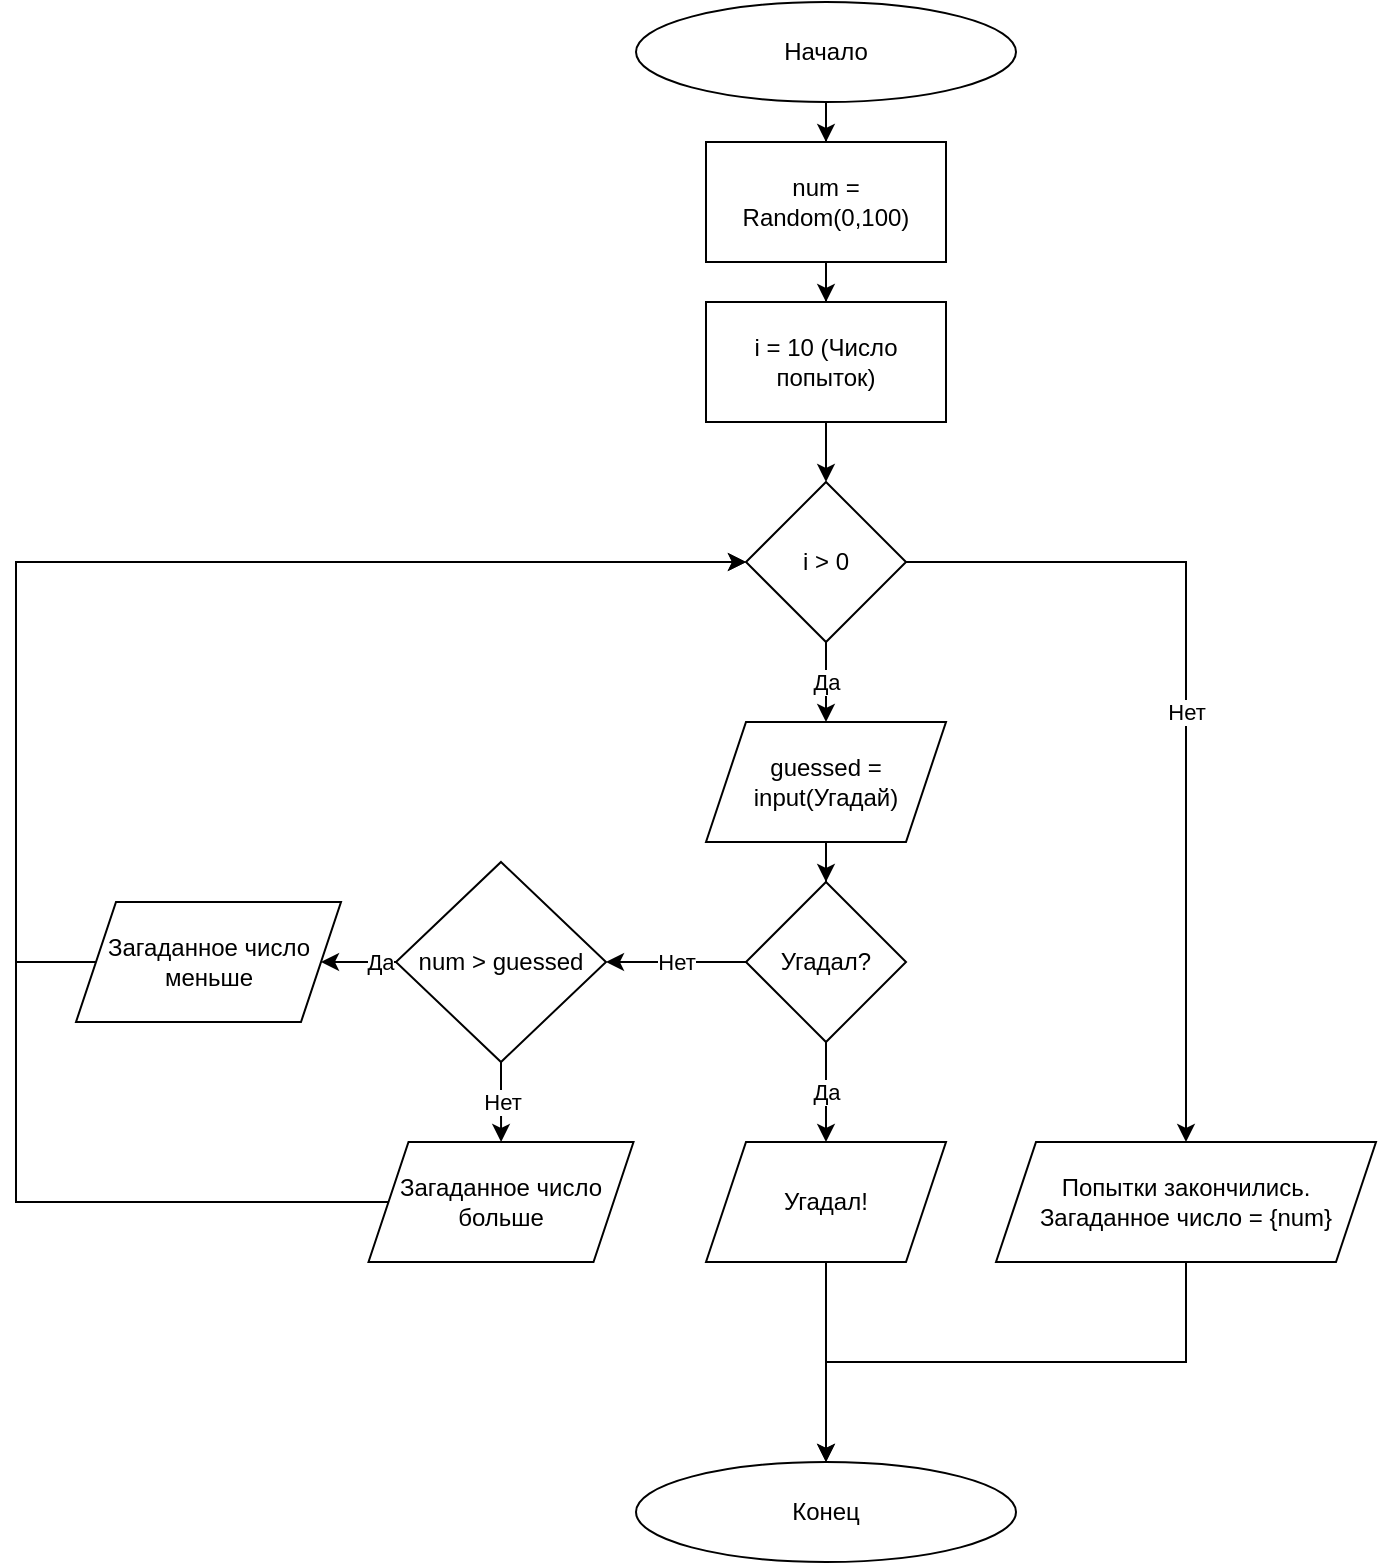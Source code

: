 <mxfile version="16.0.2" type="device" pages="5"><diagram id="C5RBs43oDa-KdzZeNtuy" name="ex6"><mxGraphModel dx="1929" dy="1025" grid="1" gridSize="10" guides="1" tooltips="1" connect="1" arrows="1" fold="1" page="1" pageScale="1" pageWidth="827" pageHeight="1169" math="0" shadow="0"><root><mxCell id="WIyWlLk6GJQsqaUBKTNV-0"/><mxCell id="WIyWlLk6GJQsqaUBKTNV-1" parent="WIyWlLk6GJQsqaUBKTNV-0"/><mxCell id="IBmryQ0z5unycJf80tj7-2" style="edgeStyle=orthogonalEdgeStyle;rounded=0;orthogonalLoop=1;jettySize=auto;html=1;entryX=0.5;entryY=0;entryDx=0;entryDy=0;" parent="WIyWlLk6GJQsqaUBKTNV-1" source="IBmryQ0z5unycJf80tj7-0" target="IBmryQ0z5unycJf80tj7-1" edge="1"><mxGeometry relative="1" as="geometry"/></mxCell><mxCell id="IBmryQ0z5unycJf80tj7-0" value="Начало" style="ellipse;whiteSpace=wrap;html=1;" parent="WIyWlLk6GJQsqaUBKTNV-1" vertex="1"><mxGeometry x="250" y="60" width="190" height="50" as="geometry"/></mxCell><mxCell id="IBmryQ0z5unycJf80tj7-13" value="" style="edgeStyle=orthogonalEdgeStyle;rounded=0;orthogonalLoop=1;jettySize=auto;html=1;" parent="WIyWlLk6GJQsqaUBKTNV-1" source="IBmryQ0z5unycJf80tj7-1" target="IBmryQ0z5unycJf80tj7-12" edge="1"><mxGeometry relative="1" as="geometry"/></mxCell><mxCell id="IBmryQ0z5unycJf80tj7-1" value="num = Random(0,100)" style="rounded=0;whiteSpace=wrap;html=1;" parent="WIyWlLk6GJQsqaUBKTNV-1" vertex="1"><mxGeometry x="285" y="130" width="120" height="60" as="geometry"/></mxCell><mxCell id="IBmryQ0z5unycJf80tj7-8" value="" style="edgeStyle=orthogonalEdgeStyle;rounded=0;orthogonalLoop=1;jettySize=auto;html=1;" parent="WIyWlLk6GJQsqaUBKTNV-1" source="IBmryQ0z5unycJf80tj7-5" target="IBmryQ0z5unycJf80tj7-7" edge="1"><mxGeometry relative="1" as="geometry"/></mxCell><mxCell id="IBmryQ0z5unycJf80tj7-5" value="guessed = input(Угадай)" style="shape=parallelogram;perimeter=parallelogramPerimeter;whiteSpace=wrap;html=1;fixedSize=1;rounded=0;" parent="WIyWlLk6GJQsqaUBKTNV-1" vertex="1"><mxGeometry x="285" y="420" width="120" height="60" as="geometry"/></mxCell><mxCell id="IBmryQ0z5unycJf80tj7-21" value="Да" style="edgeStyle=orthogonalEdgeStyle;rounded=0;orthogonalLoop=1;jettySize=auto;html=1;" parent="WIyWlLk6GJQsqaUBKTNV-1" source="IBmryQ0z5unycJf80tj7-7" target="IBmryQ0z5unycJf80tj7-20" edge="1"><mxGeometry relative="1" as="geometry"/></mxCell><mxCell id="IBmryQ0z5unycJf80tj7-24" value="Нет" style="edgeStyle=orthogonalEdgeStyle;rounded=0;orthogonalLoop=1;jettySize=auto;html=1;" parent="WIyWlLk6GJQsqaUBKTNV-1" source="IBmryQ0z5unycJf80tj7-7" target="IBmryQ0z5unycJf80tj7-23" edge="1"><mxGeometry relative="1" as="geometry"/></mxCell><mxCell id="IBmryQ0z5unycJf80tj7-7" value="Угадал?" style="rhombus;whiteSpace=wrap;html=1;rounded=0;" parent="WIyWlLk6GJQsqaUBKTNV-1" vertex="1"><mxGeometry x="305" y="500" width="80" height="80" as="geometry"/></mxCell><mxCell id="IBmryQ0z5unycJf80tj7-15" value="Да" style="edgeStyle=orthogonalEdgeStyle;rounded=0;orthogonalLoop=1;jettySize=auto;html=1;entryX=0.5;entryY=0;entryDx=0;entryDy=0;" parent="WIyWlLk6GJQsqaUBKTNV-1" source="IBmryQ0z5unycJf80tj7-10" target="IBmryQ0z5unycJf80tj7-5" edge="1"><mxGeometry relative="1" as="geometry"/></mxCell><mxCell id="IBmryQ0z5unycJf80tj7-18" value="Нет" style="edgeStyle=orthogonalEdgeStyle;rounded=0;orthogonalLoop=1;jettySize=auto;html=1;" parent="WIyWlLk6GJQsqaUBKTNV-1" source="IBmryQ0z5unycJf80tj7-10" target="IBmryQ0z5unycJf80tj7-17" edge="1"><mxGeometry relative="1" as="geometry"/></mxCell><mxCell id="IBmryQ0z5unycJf80tj7-10" value="i &amp;gt; 0" style="rhombus;whiteSpace=wrap;html=1;rounded=0;" parent="WIyWlLk6GJQsqaUBKTNV-1" vertex="1"><mxGeometry x="305" y="300" width="80" height="80" as="geometry"/></mxCell><mxCell id="IBmryQ0z5unycJf80tj7-14" style="edgeStyle=orthogonalEdgeStyle;rounded=0;orthogonalLoop=1;jettySize=auto;html=1;entryX=0.5;entryY=0;entryDx=0;entryDy=0;" parent="WIyWlLk6GJQsqaUBKTNV-1" source="IBmryQ0z5unycJf80tj7-12" target="IBmryQ0z5unycJf80tj7-10" edge="1"><mxGeometry relative="1" as="geometry"/></mxCell><mxCell id="IBmryQ0z5unycJf80tj7-12" value="i = 10 (Число попыток)" style="rounded=0;whiteSpace=wrap;html=1;" parent="WIyWlLk6GJQsqaUBKTNV-1" vertex="1"><mxGeometry x="285" y="210" width="120" height="60" as="geometry"/></mxCell><mxCell id="IBmryQ0z5unycJf80tj7-16" value="Конец" style="ellipse;whiteSpace=wrap;html=1;" parent="WIyWlLk6GJQsqaUBKTNV-1" vertex="1"><mxGeometry x="250" y="790" width="190" height="50" as="geometry"/></mxCell><mxCell id="IBmryQ0z5unycJf80tj7-19" style="edgeStyle=orthogonalEdgeStyle;rounded=0;orthogonalLoop=1;jettySize=auto;html=1;entryX=0.5;entryY=0;entryDx=0;entryDy=0;" parent="WIyWlLk6GJQsqaUBKTNV-1" source="IBmryQ0z5unycJf80tj7-17" target="IBmryQ0z5unycJf80tj7-16" edge="1"><mxGeometry relative="1" as="geometry"/></mxCell><mxCell id="IBmryQ0z5unycJf80tj7-17" value="Попытки закончились. Загаданное число = {num}" style="shape=parallelogram;perimeter=parallelogramPerimeter;whiteSpace=wrap;html=1;fixedSize=1;rounded=0;" parent="WIyWlLk6GJQsqaUBKTNV-1" vertex="1"><mxGeometry x="430" y="630" width="190" height="60" as="geometry"/></mxCell><mxCell id="IBmryQ0z5unycJf80tj7-22" style="edgeStyle=orthogonalEdgeStyle;rounded=0;orthogonalLoop=1;jettySize=auto;html=1;entryX=0.5;entryY=0;entryDx=0;entryDy=0;" parent="WIyWlLk6GJQsqaUBKTNV-1" source="IBmryQ0z5unycJf80tj7-20" target="IBmryQ0z5unycJf80tj7-16" edge="1"><mxGeometry relative="1" as="geometry"/></mxCell><mxCell id="IBmryQ0z5unycJf80tj7-20" value="Угадал!" style="shape=parallelogram;perimeter=parallelogramPerimeter;whiteSpace=wrap;html=1;fixedSize=1;rounded=0;" parent="WIyWlLk6GJQsqaUBKTNV-1" vertex="1"><mxGeometry x="285" y="630" width="120" height="60" as="geometry"/></mxCell><mxCell id="IBmryQ0z5unycJf80tj7-26" value="Нет" style="edgeStyle=orthogonalEdgeStyle;rounded=0;orthogonalLoop=1;jettySize=auto;html=1;" parent="WIyWlLk6GJQsqaUBKTNV-1" source="IBmryQ0z5unycJf80tj7-23" target="IBmryQ0z5unycJf80tj7-25" edge="1"><mxGeometry relative="1" as="geometry"/></mxCell><mxCell id="IBmryQ0z5unycJf80tj7-28" value="Да" style="edgeStyle=orthogonalEdgeStyle;rounded=0;orthogonalLoop=1;jettySize=auto;html=1;entryX=1;entryY=0.5;entryDx=0;entryDy=0;" parent="WIyWlLk6GJQsqaUBKTNV-1" source="IBmryQ0z5unycJf80tj7-23" target="IBmryQ0z5unycJf80tj7-27" edge="1"><mxGeometry relative="1" as="geometry"/></mxCell><mxCell id="IBmryQ0z5unycJf80tj7-23" value="&lt;span&gt;num &amp;gt; guessed&lt;/span&gt;" style="rhombus;whiteSpace=wrap;html=1;rounded=0;" parent="WIyWlLk6GJQsqaUBKTNV-1" vertex="1"><mxGeometry x="130" y="490" width="105" height="100" as="geometry"/></mxCell><mxCell id="IBmryQ0z5unycJf80tj7-30" style="edgeStyle=orthogonalEdgeStyle;rounded=0;orthogonalLoop=1;jettySize=auto;html=1;entryX=0;entryY=0.5;entryDx=0;entryDy=0;" parent="WIyWlLk6GJQsqaUBKTNV-1" source="IBmryQ0z5unycJf80tj7-25" target="IBmryQ0z5unycJf80tj7-10" edge="1"><mxGeometry relative="1" as="geometry"><Array as="points"><mxPoint x="-60" y="660"/><mxPoint x="-60" y="340"/></Array></mxGeometry></mxCell><mxCell id="IBmryQ0z5unycJf80tj7-25" value="Загаданное число больше" style="shape=parallelogram;perimeter=parallelogramPerimeter;whiteSpace=wrap;html=1;fixedSize=1;rounded=0;" parent="WIyWlLk6GJQsqaUBKTNV-1" vertex="1"><mxGeometry x="116.25" y="630" width="132.5" height="60" as="geometry"/></mxCell><mxCell id="IBmryQ0z5unycJf80tj7-29" style="edgeStyle=orthogonalEdgeStyle;rounded=0;orthogonalLoop=1;jettySize=auto;html=1;entryX=0;entryY=0.5;entryDx=0;entryDy=0;exitX=0;exitY=0.5;exitDx=0;exitDy=0;" parent="WIyWlLk6GJQsqaUBKTNV-1" source="IBmryQ0z5unycJf80tj7-27" target="IBmryQ0z5unycJf80tj7-10" edge="1"><mxGeometry relative="1" as="geometry"><Array as="points"><mxPoint x="-60" y="540"/><mxPoint x="-60" y="340"/></Array></mxGeometry></mxCell><mxCell id="IBmryQ0z5unycJf80tj7-27" value="Загаданное число меньше" style="shape=parallelogram;perimeter=parallelogramPerimeter;whiteSpace=wrap;html=1;fixedSize=1;rounded=0;" parent="WIyWlLk6GJQsqaUBKTNV-1" vertex="1"><mxGeometry x="-30" y="510" width="132.5" height="60" as="geometry"/></mxCell></root></mxGraphModel></diagram><diagram id="6ENNgv-LQk5VNqJx5vZy" name="ex5"><mxGraphModel dx="1422" dy="865" grid="1" gridSize="10" guides="1" tooltips="1" connect="1" arrows="1" fold="1" page="1" pageScale="1" pageWidth="827" pageHeight="1169" math="0" shadow="0"><root><mxCell id="tQTPJY7Isj7mHBgY9sYD-0"/><mxCell id="tQTPJY7Isj7mHBgY9sYD-1" parent="tQTPJY7Isj7mHBgY9sYD-0"/><mxCell id="tQTPJY7Isj7mHBgY9sYD-14" value="" style="edgeStyle=orthogonalEdgeStyle;rounded=0;orthogonalLoop=1;jettySize=auto;html=1;" edge="1" parent="tQTPJY7Isj7mHBgY9sYD-1" source="tQTPJY7Isj7mHBgY9sYD-2" target="tQTPJY7Isj7mHBgY9sYD-13"><mxGeometry relative="1" as="geometry"/></mxCell><mxCell id="tQTPJY7Isj7mHBgY9sYD-2" value="Начало" style="ellipse;whiteSpace=wrap;html=1;" vertex="1" parent="tQTPJY7Isj7mHBgY9sYD-1"><mxGeometry x="250" y="60" width="190" height="50" as="geometry"/></mxCell><mxCell id="tQTPJY7Isj7mHBgY9sYD-20" value="" style="edgeStyle=orthogonalEdgeStyle;rounded=0;orthogonalLoop=1;jettySize=auto;html=1;" edge="1" parent="tQTPJY7Isj7mHBgY9sYD-1" source="tQTPJY7Isj7mHBgY9sYD-11" target="tQTPJY7Isj7mHBgY9sYD-19"><mxGeometry relative="1" as="geometry"/></mxCell><mxCell id="tQTPJY7Isj7mHBgY9sYD-35" style="edgeStyle=orthogonalEdgeStyle;rounded=0;orthogonalLoop=1;jettySize=auto;html=1;entryX=0.5;entryY=0;entryDx=0;entryDy=0;" edge="1" parent="tQTPJY7Isj7mHBgY9sYD-1" source="tQTPJY7Isj7mHBgY9sYD-11" target="tQTPJY7Isj7mHBgY9sYD-34"><mxGeometry relative="1" as="geometry"><Array as="points"><mxPoint x="560" y="260"/><mxPoint x="560" y="740"/><mxPoint x="345" y="740"/></Array></mxGeometry></mxCell><mxCell id="tQTPJY7Isj7mHBgY9sYD-11" value="for i in range(min,max)" style="shape=hexagon;perimeter=hexagonPerimeter2;whiteSpace=wrap;html=1;fixedSize=1;" vertex="1" parent="tQTPJY7Isj7mHBgY9sYD-1"><mxGeometry x="285" y="220" width="120" height="80" as="geometry"/></mxCell><mxCell id="tQTPJY7Isj7mHBgY9sYD-15" style="edgeStyle=orthogonalEdgeStyle;rounded=0;orthogonalLoop=1;jettySize=auto;html=1;entryX=0.5;entryY=0;entryDx=0;entryDy=0;" edge="1" parent="tQTPJY7Isj7mHBgY9sYD-1" source="tQTPJY7Isj7mHBgY9sYD-13" target="tQTPJY7Isj7mHBgY9sYD-11"><mxGeometry relative="1" as="geometry"/></mxCell><mxCell id="tQTPJY7Isj7mHBgY9sYD-13" value="min = 32&lt;br&gt;max = 127&lt;br&gt;counter = 0" style="whiteSpace=wrap;html=1;" vertex="1" parent="tQTPJY7Isj7mHBgY9sYD-1"><mxGeometry x="285" y="130" width="120" height="60" as="geometry"/></mxCell><mxCell id="tQTPJY7Isj7mHBgY9sYD-28" value="" style="edgeStyle=orthogonalEdgeStyle;rounded=0;orthogonalLoop=1;jettySize=auto;html=1;" edge="1" parent="tQTPJY7Isj7mHBgY9sYD-1" source="tQTPJY7Isj7mHBgY9sYD-19" target="tQTPJY7Isj7mHBgY9sYD-27"><mxGeometry relative="1" as="geometry"/></mxCell><mxCell id="tQTPJY7Isj7mHBgY9sYD-19" value="counter += 1&lt;br&gt;char = {i, chr(i)}" style="whiteSpace=wrap;html=1;" vertex="1" parent="tQTPJY7Isj7mHBgY9sYD-1"><mxGeometry x="285" y="320" width="120" height="60" as="geometry"/></mxCell><mxCell id="tQTPJY7Isj7mHBgY9sYD-33" style="edgeStyle=orthogonalEdgeStyle;rounded=0;orthogonalLoop=1;jettySize=auto;html=1;entryX=0;entryY=0.5;entryDx=0;entryDy=0;" edge="1" parent="tQTPJY7Isj7mHBgY9sYD-1" source="tQTPJY7Isj7mHBgY9sYD-25" target="tQTPJY7Isj7mHBgY9sYD-11"><mxGeometry relative="1" as="geometry"><Array as="points"><mxPoint x="210" y="710"/><mxPoint x="120" y="710"/><mxPoint x="120" y="260"/></Array></mxGeometry></mxCell><mxCell id="tQTPJY7Isj7mHBgY9sYD-25" value="print(char, end='\t')" style="shape=parallelogram;perimeter=parallelogramPerimeter;whiteSpace=wrap;html=1;fixedSize=1;" vertex="1" parent="tQTPJY7Isj7mHBgY9sYD-1"><mxGeometry x="150" y="620" width="120" height="60" as="geometry"/></mxCell><mxCell id="tQTPJY7Isj7mHBgY9sYD-29" value="Нет" style="edgeStyle=orthogonalEdgeStyle;rounded=0;orthogonalLoop=1;jettySize=auto;html=1;entryX=0.5;entryY=0;entryDx=0;entryDy=0;" edge="1" parent="tQTPJY7Isj7mHBgY9sYD-1" source="tQTPJY7Isj7mHBgY9sYD-27" target="tQTPJY7Isj7mHBgY9sYD-25"><mxGeometry relative="1" as="geometry"/></mxCell><mxCell id="tQTPJY7Isj7mHBgY9sYD-31" value="Да" style="edgeStyle=orthogonalEdgeStyle;rounded=0;orthogonalLoop=1;jettySize=auto;html=1;entryX=0.5;entryY=0;entryDx=0;entryDy=0;" edge="1" parent="tQTPJY7Isj7mHBgY9sYD-1" source="tQTPJY7Isj7mHBgY9sYD-27" target="tQTPJY7Isj7mHBgY9sYD-36"><mxGeometry relative="1" as="geometry"><mxPoint x="550" y="470" as="targetPoint"/></mxGeometry></mxCell><mxCell id="tQTPJY7Isj7mHBgY9sYD-27" value="counter == 10" style="rhombus;whiteSpace=wrap;html=1;" vertex="1" parent="tQTPJY7Isj7mHBgY9sYD-1"><mxGeometry x="300" y="400" width="90" height="90" as="geometry"/></mxCell><mxCell id="tQTPJY7Isj7mHBgY9sYD-32" style="edgeStyle=orthogonalEdgeStyle;rounded=0;orthogonalLoop=1;jettySize=auto;html=1;entryX=0;entryY=0.5;entryDx=0;entryDy=0;" edge="1" parent="tQTPJY7Isj7mHBgY9sYD-1" source="tQTPJY7Isj7mHBgY9sYD-30" target="tQTPJY7Isj7mHBgY9sYD-11"><mxGeometry relative="1" as="geometry"><Array as="points"><mxPoint x="465" y="710"/><mxPoint x="120" y="710"/><mxPoint x="120" y="260"/></Array></mxGeometry></mxCell><mxCell id="tQTPJY7Isj7mHBgY9sYD-30" value="print(char)" style="shape=parallelogram;perimeter=parallelogramPerimeter;whiteSpace=wrap;html=1;fixedSize=1;" vertex="1" parent="tQTPJY7Isj7mHBgY9sYD-1"><mxGeometry x="405" y="620" width="120" height="60" as="geometry"/></mxCell><mxCell id="tQTPJY7Isj7mHBgY9sYD-34" value="Конец" style="ellipse;whiteSpace=wrap;html=1;" vertex="1" parent="tQTPJY7Isj7mHBgY9sYD-1"><mxGeometry x="250" y="790" width="190" height="50" as="geometry"/></mxCell><mxCell id="tQTPJY7Isj7mHBgY9sYD-38" style="edgeStyle=orthogonalEdgeStyle;rounded=0;orthogonalLoop=1;jettySize=auto;html=1;entryX=0.5;entryY=0;entryDx=0;entryDy=0;" edge="1" parent="tQTPJY7Isj7mHBgY9sYD-1" source="tQTPJY7Isj7mHBgY9sYD-36" target="tQTPJY7Isj7mHBgY9sYD-30"><mxGeometry relative="1" as="geometry"/></mxCell><mxCell id="tQTPJY7Isj7mHBgY9sYD-36" value="counter = 0" style="rounded=0;whiteSpace=wrap;html=1;" vertex="1" parent="tQTPJY7Isj7mHBgY9sYD-1"><mxGeometry x="405" y="490" width="120" height="60" as="geometry"/></mxCell></root></mxGraphModel></diagram><diagram id="CoKApAOaWoozpcsUVvTi" name="ex4"><mxGraphModel dx="1422" dy="865" grid="1" gridSize="10" guides="1" tooltips="1" connect="1" arrows="1" fold="1" page="1" pageScale="1" pageWidth="827" pageHeight="1169" math="0" shadow="0"><root><mxCell id="3eC06ERffIHDt87E8wBu-0"/><mxCell id="3eC06ERffIHDt87E8wBu-1" parent="3eC06ERffIHDt87E8wBu-0"/><mxCell id="3eC06ERffIHDt87E8wBu-4" value="" style="edgeStyle=orthogonalEdgeStyle;rounded=0;orthogonalLoop=1;jettySize=auto;html=1;" edge="1" parent="3eC06ERffIHDt87E8wBu-1" source="3eC06ERffIHDt87E8wBu-2" target="3eC06ERffIHDt87E8wBu-3"><mxGeometry relative="1" as="geometry"/></mxCell><mxCell id="3eC06ERffIHDt87E8wBu-2" value="Начало" style="ellipse;whiteSpace=wrap;html=1;" vertex="1" parent="3eC06ERffIHDt87E8wBu-1"><mxGeometry x="319" y="80" width="190" height="50" as="geometry"/></mxCell><mxCell id="3eC06ERffIHDt87E8wBu-6" value="" style="edgeStyle=orthogonalEdgeStyle;rounded=0;orthogonalLoop=1;jettySize=auto;html=1;" edge="1" parent="3eC06ERffIHDt87E8wBu-1" source="3eC06ERffIHDt87E8wBu-3" target="3eC06ERffIHDt87E8wBu-5"><mxGeometry relative="1" as="geometry"/></mxCell><mxCell id="3eC06ERffIHDt87E8wBu-3" value="input n" style="shape=parallelogram;perimeter=parallelogramPerimeter;whiteSpace=wrap;html=1;fixedSize=1;" vertex="1" parent="3eC06ERffIHDt87E8wBu-1"><mxGeometry x="354" y="150" width="120" height="60" as="geometry"/></mxCell><mxCell id="3eC06ERffIHDt87E8wBu-8" style="edgeStyle=orthogonalEdgeStyle;rounded=0;orthogonalLoop=1;jettySize=auto;html=1;entryX=0.5;entryY=0;entryDx=0;entryDy=0;" edge="1" parent="3eC06ERffIHDt87E8wBu-1" source="3eC06ERffIHDt87E8wBu-5" target="3eC06ERffIHDt87E8wBu-7"><mxGeometry relative="1" as="geometry"/></mxCell><mxCell id="3eC06ERffIHDt87E8wBu-5" value="nth_elem = 1&lt;br&gt;summ = 0" style="whiteSpace=wrap;html=1;" vertex="1" parent="3eC06ERffIHDt87E8wBu-1"><mxGeometry x="354" y="230" width="120" height="60" as="geometry"/></mxCell><mxCell id="XAf-uMeSOizprzpdPdcG-1" value="" style="edgeStyle=orthogonalEdgeStyle;rounded=0;orthogonalLoop=1;jettySize=auto;html=1;" edge="1" parent="3eC06ERffIHDt87E8wBu-1" source="3eC06ERffIHDt87E8wBu-7" target="XAf-uMeSOizprzpdPdcG-0"><mxGeometry relative="1" as="geometry"/></mxCell><mxCell id="XAf-uMeSOizprzpdPdcG-6" style="edgeStyle=orthogonalEdgeStyle;rounded=0;orthogonalLoop=1;jettySize=auto;html=1;entryX=0.5;entryY=0;entryDx=0;entryDy=0;" edge="1" parent="3eC06ERffIHDt87E8wBu-1" source="3eC06ERffIHDt87E8wBu-7" target="XAf-uMeSOizprzpdPdcG-7"><mxGeometry relative="1" as="geometry"><Array as="points"><mxPoint x="510" y="360"/><mxPoint x="510" y="590"/><mxPoint x="414" y="590"/></Array></mxGeometry></mxCell><mxCell id="3eC06ERffIHDt87E8wBu-7" value="for i in range(n)" style="shape=hexagon;perimeter=hexagonPerimeter2;whiteSpace=wrap;html=1;fixedSize=1;" vertex="1" parent="3eC06ERffIHDt87E8wBu-1"><mxGeometry x="354" y="320" width="120" height="80" as="geometry"/></mxCell><mxCell id="XAf-uMeSOizprzpdPdcG-3" value="" style="edgeStyle=orthogonalEdgeStyle;rounded=0;orthogonalLoop=1;jettySize=auto;html=1;" edge="1" parent="3eC06ERffIHDt87E8wBu-1" source="XAf-uMeSOizprzpdPdcG-0" target="XAf-uMeSOizprzpdPdcG-2"><mxGeometry relative="1" as="geometry"/></mxCell><mxCell id="XAf-uMeSOizprzpdPdcG-0" value="summ += nth_elem" style="whiteSpace=wrap;html=1;" vertex="1" parent="3eC06ERffIHDt87E8wBu-1"><mxGeometry x="354" y="420" width="120" height="60" as="geometry"/></mxCell><mxCell id="XAf-uMeSOizprzpdPdcG-4" style="edgeStyle=orthogonalEdgeStyle;rounded=0;orthogonalLoop=1;jettySize=auto;html=1;entryX=0;entryY=0.5;entryDx=0;entryDy=0;" edge="1" parent="3eC06ERffIHDt87E8wBu-1" source="XAf-uMeSOizprzpdPdcG-2" target="3eC06ERffIHDt87E8wBu-7"><mxGeometry relative="1" as="geometry"><Array as="points"><mxPoint x="310" y="540"/><mxPoint x="310" y="360"/></Array></mxGeometry></mxCell><mxCell id="XAf-uMeSOizprzpdPdcG-2" value="nth_elem /= -2" style="whiteSpace=wrap;html=1;" vertex="1" parent="3eC06ERffIHDt87E8wBu-1"><mxGeometry x="354" y="510" width="120" height="60" as="geometry"/></mxCell><mxCell id="XAf-uMeSOizprzpdPdcG-5" value="Конец" style="ellipse;whiteSpace=wrap;html=1;" vertex="1" parent="3eC06ERffIHDt87E8wBu-1"><mxGeometry x="319" y="710" width="190" height="50" as="geometry"/></mxCell><mxCell id="XAf-uMeSOizprzpdPdcG-8" style="edgeStyle=orthogonalEdgeStyle;rounded=0;orthogonalLoop=1;jettySize=auto;html=1;entryX=0.5;entryY=0;entryDx=0;entryDy=0;" edge="1" parent="3eC06ERffIHDt87E8wBu-1" source="XAf-uMeSOizprzpdPdcG-7" target="XAf-uMeSOizprzpdPdcG-5"><mxGeometry relative="1" as="geometry"/></mxCell><mxCell id="XAf-uMeSOizprzpdPdcG-7" value="print(summ)" style="shape=parallelogram;perimeter=parallelogramPerimeter;whiteSpace=wrap;html=1;fixedSize=1;" vertex="1" parent="3eC06ERffIHDt87E8wBu-1"><mxGeometry x="354" y="620" width="120" height="60" as="geometry"/></mxCell></root></mxGraphModel></diagram><diagram id="gIweBp5X2E4c2VVfFO8K" name="ex3"><mxGraphModel dx="1422" dy="865" grid="1" gridSize="10" guides="1" tooltips="1" connect="1" arrows="1" fold="1" page="1" pageScale="1" pageWidth="827" pageHeight="1169" math="0" shadow="0"><root><mxCell id="InEuiZTwgTgGIA_Yh2Se-0"/><mxCell id="InEuiZTwgTgGIA_Yh2Se-1" parent="InEuiZTwgTgGIA_Yh2Se-0"/><mxCell id="InEuiZTwgTgGIA_Yh2Se-6" value="" style="edgeStyle=orthogonalEdgeStyle;rounded=0;orthogonalLoop=1;jettySize=auto;html=1;" edge="1" parent="InEuiZTwgTgGIA_Yh2Se-1" source="InEuiZTwgTgGIA_Yh2Se-2" target="InEuiZTwgTgGIA_Yh2Se-5"><mxGeometry relative="1" as="geometry"/></mxCell><mxCell id="InEuiZTwgTgGIA_Yh2Se-2" value="Начало" style="ellipse;whiteSpace=wrap;html=1;" vertex="1" parent="InEuiZTwgTgGIA_Yh2Se-1"><mxGeometry x="319" y="50" width="190" height="50" as="geometry"/></mxCell><mxCell id="InEuiZTwgTgGIA_Yh2Se-12" value="" style="edgeStyle=orthogonalEdgeStyle;rounded=0;orthogonalLoop=1;jettySize=auto;html=1;" edge="1" parent="InEuiZTwgTgGIA_Yh2Se-1" source="InEuiZTwgTgGIA_Yh2Se-5" target="InEuiZTwgTgGIA_Yh2Se-11"><mxGeometry relative="1" as="geometry"/></mxCell><mxCell id="InEuiZTwgTgGIA_Yh2Se-5" value="input number" style="shape=parallelogram;perimeter=parallelogramPerimeter;whiteSpace=wrap;html=1;fixedSize=1;" vertex="1" parent="InEuiZTwgTgGIA_Yh2Se-1"><mxGeometry x="354" y="120" width="120" height="60" as="geometry"/></mxCell><mxCell id="InEuiZTwgTgGIA_Yh2Se-15" value="" style="edgeStyle=orthogonalEdgeStyle;rounded=0;orthogonalLoop=1;jettySize=auto;html=1;" edge="1" parent="InEuiZTwgTgGIA_Yh2Se-1" source="InEuiZTwgTgGIA_Yh2Se-7" target="InEuiZTwgTgGIA_Yh2Se-14"><mxGeometry relative="1" as="geometry"/></mxCell><mxCell id="InEuiZTwgTgGIA_Yh2Se-20" value="" style="edgeStyle=orthogonalEdgeStyle;rounded=0;orthogonalLoop=1;jettySize=auto;html=1;" edge="1" parent="InEuiZTwgTgGIA_Yh2Se-1" source="InEuiZTwgTgGIA_Yh2Se-7" target="InEuiZTwgTgGIA_Yh2Se-19"><mxGeometry relative="1" as="geometry"><Array as="points"><mxPoint x="540" y="330"/><mxPoint x="540" y="610"/></Array></mxGeometry></mxCell><mxCell id="InEuiZTwgTgGIA_Yh2Se-7" value="for i in range (len(number+1)" style="shape=hexagon;perimeter=hexagonPerimeter2;whiteSpace=wrap;html=1;fixedSize=1;" vertex="1" parent="InEuiZTwgTgGIA_Yh2Se-1"><mxGeometry x="354" y="290" width="120" height="80" as="geometry"/></mxCell><mxCell id="InEuiZTwgTgGIA_Yh2Se-13" value="" style="edgeStyle=orthogonalEdgeStyle;rounded=0;orthogonalLoop=1;jettySize=auto;html=1;" edge="1" parent="InEuiZTwgTgGIA_Yh2Se-1" source="InEuiZTwgTgGIA_Yh2Se-11" target="InEuiZTwgTgGIA_Yh2Se-7"><mxGeometry relative="1" as="geometry"/></mxCell><mxCell id="InEuiZTwgTgGIA_Yh2Se-11" value="result = 0&lt;br&gt;length = len(str(number))" style="whiteSpace=wrap;html=1;" vertex="1" parent="InEuiZTwgTgGIA_Yh2Se-1"><mxGeometry x="354" y="200" width="120" height="60" as="geometry"/></mxCell><mxCell id="InEuiZTwgTgGIA_Yh2Se-17" value="" style="edgeStyle=orthogonalEdgeStyle;rounded=0;orthogonalLoop=1;jettySize=auto;html=1;" edge="1" parent="InEuiZTwgTgGIA_Yh2Se-1" source="InEuiZTwgTgGIA_Yh2Se-14" target="InEuiZTwgTgGIA_Yh2Se-16"><mxGeometry relative="1" as="geometry"/></mxCell><mxCell id="InEuiZTwgTgGIA_Yh2Se-14" value="multiplier = 10^(length - i)&lt;br&gt;int_divisor = 10^(i - 1)" style="whiteSpace=wrap;html=1;" vertex="1" parent="InEuiZTwgTgGIA_Yh2Se-1"><mxGeometry x="336" y="400" width="156" height="60" as="geometry"/></mxCell><mxCell id="InEuiZTwgTgGIA_Yh2Se-18" style="edgeStyle=orthogonalEdgeStyle;rounded=0;orthogonalLoop=1;jettySize=auto;html=1;entryX=0;entryY=0.5;entryDx=0;entryDy=0;" edge="1" parent="InEuiZTwgTgGIA_Yh2Se-1" source="InEuiZTwgTgGIA_Yh2Se-16" target="InEuiZTwgTgGIA_Yh2Se-7"><mxGeometry relative="1" as="geometry"><Array as="points"><mxPoint x="310" y="510"/><mxPoint x="310" y="330"/></Array></mxGeometry></mxCell><mxCell id="InEuiZTwgTgGIA_Yh2Se-16" value="result += number // int_divisor % 10 * multiplier" style="whiteSpace=wrap;html=1;" vertex="1" parent="InEuiZTwgTgGIA_Yh2Se-1"><mxGeometry x="354" y="480" width="120" height="60" as="geometry"/></mxCell><mxCell id="InEuiZTwgTgGIA_Yh2Se-22" style="edgeStyle=orthogonalEdgeStyle;rounded=0;orthogonalLoop=1;jettySize=auto;html=1;entryX=0.5;entryY=0;entryDx=0;entryDy=0;" edge="1" parent="InEuiZTwgTgGIA_Yh2Se-1" source="InEuiZTwgTgGIA_Yh2Se-19" target="InEuiZTwgTgGIA_Yh2Se-21"><mxGeometry relative="1" as="geometry"/></mxCell><mxCell id="InEuiZTwgTgGIA_Yh2Se-19" value="result" style="shape=parallelogram;perimeter=parallelogramPerimeter;whiteSpace=wrap;html=1;fixedSize=1;" vertex="1" parent="InEuiZTwgTgGIA_Yh2Se-1"><mxGeometry x="354" y="580" width="120" height="60" as="geometry"/></mxCell><mxCell id="InEuiZTwgTgGIA_Yh2Se-21" value="Конец" style="ellipse;whiteSpace=wrap;html=1;" vertex="1" parent="InEuiZTwgTgGIA_Yh2Se-1"><mxGeometry x="319" y="680" width="190" height="50" as="geometry"/></mxCell></root></mxGraphModel></diagram><diagram id="ZRgirBg9ovExYvF8svsQ" name="ex2"><mxGraphModel dx="1422" dy="865" grid="1" gridSize="10" guides="1" tooltips="1" connect="1" arrows="1" fold="1" page="1" pageScale="1" pageWidth="827" pageHeight="1169" math="0" shadow="0"><root><mxCell id="PCg-tubu0iWURAmKCIWQ-0"/><mxCell id="PCg-tubu0iWURAmKCIWQ-1" parent="PCg-tubu0iWURAmKCIWQ-0"/><mxCell id="JBOUiEqb5VCt7p2UF0rx-15" style="edgeStyle=orthogonalEdgeStyle;rounded=0;orthogonalLoop=1;jettySize=auto;html=1;entryX=0.5;entryY=0;entryDx=0;entryDy=0;" edge="1" parent="PCg-tubu0iWURAmKCIWQ-1" source="PCg-tubu0iWURAmKCIWQ-2" target="JBOUiEqb5VCt7p2UF0rx-1"><mxGeometry relative="1" as="geometry"/></mxCell><mxCell id="PCg-tubu0iWURAmKCIWQ-2" value="Начало" style="ellipse;whiteSpace=wrap;html=1;" vertex="1" parent="PCg-tubu0iWURAmKCIWQ-1"><mxGeometry x="319" y="60" width="190" height="50" as="geometry"/></mxCell><mxCell id="JBOUiEqb5VCt7p2UF0rx-0" value="" style="edgeStyle=orthogonalEdgeStyle;rounded=0;orthogonalLoop=1;jettySize=auto;html=1;" edge="1" parent="PCg-tubu0iWURAmKCIWQ-1" source="JBOUiEqb5VCt7p2UF0rx-1" target="JBOUiEqb5VCt7p2UF0rx-6"><mxGeometry relative="1" as="geometry"/></mxCell><mxCell id="JBOUiEqb5VCt7p2UF0rx-1" value="input number" style="shape=parallelogram;perimeter=parallelogramPerimeter;whiteSpace=wrap;html=1;fixedSize=1;" vertex="1" parent="PCg-tubu0iWURAmKCIWQ-1"><mxGeometry x="354" y="140" width="120" height="60" as="geometry"/></mxCell><mxCell id="JBOUiEqb5VCt7p2UF0rx-2" value="" style="edgeStyle=orthogonalEdgeStyle;rounded=0;orthogonalLoop=1;jettySize=auto;html=1;" edge="1" parent="PCg-tubu0iWURAmKCIWQ-1" source="JBOUiEqb5VCt7p2UF0rx-4" target="JBOUiEqb5VCt7p2UF0rx-8"><mxGeometry relative="1" as="geometry"/></mxCell><mxCell id="JBOUiEqb5VCt7p2UF0rx-3" value="" style="edgeStyle=orthogonalEdgeStyle;rounded=0;orthogonalLoop=1;jettySize=auto;html=1;" edge="1" parent="PCg-tubu0iWURAmKCIWQ-1" source="JBOUiEqb5VCt7p2UF0rx-4" target="JBOUiEqb5VCt7p2UF0rx-12"><mxGeometry relative="1" as="geometry"><Array as="points"><mxPoint x="540" y="350"/><mxPoint x="540" y="770"/><mxPoint x="414" y="770"/></Array></mxGeometry></mxCell><mxCell id="JBOUiEqb5VCt7p2UF0rx-4" value="for i in range (len(number)" style="shape=hexagon;perimeter=hexagonPerimeter2;whiteSpace=wrap;html=1;fixedSize=1;" vertex="1" parent="PCg-tubu0iWURAmKCIWQ-1"><mxGeometry x="354" y="310" width="120" height="80" as="geometry"/></mxCell><mxCell id="JBOUiEqb5VCt7p2UF0rx-5" value="" style="edgeStyle=orthogonalEdgeStyle;rounded=0;orthogonalLoop=1;jettySize=auto;html=1;" edge="1" parent="PCg-tubu0iWURAmKCIWQ-1" source="JBOUiEqb5VCt7p2UF0rx-6" target="JBOUiEqb5VCt7p2UF0rx-4"><mxGeometry relative="1" as="geometry"/></mxCell><mxCell id="JBOUiEqb5VCt7p2UF0rx-6" value="even_summ = 0&lt;br&gt;odd_summ = 0&lt;br&gt;length = len(str(number))" style="whiteSpace=wrap;html=1;" vertex="1" parent="PCg-tubu0iWURAmKCIWQ-1"><mxGeometry x="341" y="220" width="146" height="60" as="geometry"/></mxCell><mxCell id="JBOUiEqb5VCt7p2UF0rx-18" value="" style="edgeStyle=orthogonalEdgeStyle;rounded=0;orthogonalLoop=1;jettySize=auto;html=1;" edge="1" parent="PCg-tubu0iWURAmKCIWQ-1" source="JBOUiEqb5VCt7p2UF0rx-8" target="JBOUiEqb5VCt7p2UF0rx-17"><mxGeometry relative="1" as="geometry"/></mxCell><mxCell id="JBOUiEqb5VCt7p2UF0rx-8" value="int_divisor = 10^i" style="whiteSpace=wrap;html=1;" vertex="1" parent="PCg-tubu0iWURAmKCIWQ-1"><mxGeometry x="351" y="420" width="126" height="40" as="geometry"/></mxCell><mxCell id="JBOUiEqb5VCt7p2UF0rx-11" style="edgeStyle=orthogonalEdgeStyle;rounded=0;orthogonalLoop=1;jettySize=auto;html=1;entryX=0.5;entryY=0;entryDx=0;entryDy=0;" edge="1" parent="PCg-tubu0iWURAmKCIWQ-1" source="JBOUiEqb5VCt7p2UF0rx-12" target="JBOUiEqb5VCt7p2UF0rx-13"><mxGeometry relative="1" as="geometry"/></mxCell><mxCell id="JBOUiEqb5VCt7p2UF0rx-12" value="print &lt;br&gt;odd_summ&lt;br&gt;even_summ" style="shape=parallelogram;perimeter=parallelogramPerimeter;whiteSpace=wrap;html=1;fixedSize=1;" vertex="1" parent="PCg-tubu0iWURAmKCIWQ-1"><mxGeometry x="354" y="820" width="120" height="60" as="geometry"/></mxCell><mxCell id="JBOUiEqb5VCt7p2UF0rx-13" value="Конец" style="ellipse;whiteSpace=wrap;html=1;" vertex="1" parent="PCg-tubu0iWURAmKCIWQ-1"><mxGeometry x="319" y="920" width="190" height="50" as="geometry"/></mxCell><mxCell id="JBOUiEqb5VCt7p2UF0rx-21" value="Нет" style="edgeStyle=orthogonalEdgeStyle;rounded=0;orthogonalLoop=1;jettySize=auto;html=1;" edge="1" parent="PCg-tubu0iWURAmKCIWQ-1" source="JBOUiEqb5VCt7p2UF0rx-16" target="JBOUiEqb5VCt7p2UF0rx-20"><mxGeometry relative="1" as="geometry"/></mxCell><mxCell id="JBOUiEqb5VCt7p2UF0rx-23" value="Да" style="edgeStyle=orthogonalEdgeStyle;rounded=0;orthogonalLoop=1;jettySize=auto;html=1;entryX=0.5;entryY=0;entryDx=0;entryDy=0;" edge="1" parent="PCg-tubu0iWURAmKCIWQ-1" source="JBOUiEqb5VCt7p2UF0rx-16" target="JBOUiEqb5VCt7p2UF0rx-22"><mxGeometry relative="1" as="geometry"/></mxCell><mxCell id="JBOUiEqb5VCt7p2UF0rx-16" value="digit%2 ==0" style="rhombus;whiteSpace=wrap;html=1;" vertex="1" parent="PCg-tubu0iWURAmKCIWQ-1"><mxGeometry x="374" y="570" width="80" height="80" as="geometry"/></mxCell><mxCell id="JBOUiEqb5VCt7p2UF0rx-19" style="edgeStyle=orthogonalEdgeStyle;rounded=0;orthogonalLoop=1;jettySize=auto;html=1;entryX=0.5;entryY=0;entryDx=0;entryDy=0;" edge="1" parent="PCg-tubu0iWURAmKCIWQ-1" source="JBOUiEqb5VCt7p2UF0rx-17" target="JBOUiEqb5VCt7p2UF0rx-16"><mxGeometry relative="1" as="geometry"/></mxCell><mxCell id="JBOUiEqb5VCt7p2UF0rx-17" value="digit = number // int_divisor % 10" style="whiteSpace=wrap;html=1;" vertex="1" parent="PCg-tubu0iWURAmKCIWQ-1"><mxGeometry x="354" y="480" width="120" height="60" as="geometry"/></mxCell><mxCell id="JBOUiEqb5VCt7p2UF0rx-25" style="edgeStyle=orthogonalEdgeStyle;rounded=0;orthogonalLoop=1;jettySize=auto;html=1;entryX=0;entryY=0.5;entryDx=0;entryDy=0;" edge="1" parent="PCg-tubu0iWURAmKCIWQ-1" source="JBOUiEqb5VCt7p2UF0rx-20" target="JBOUiEqb5VCt7p2UF0rx-4"><mxGeometry relative="1" as="geometry"><Array as="points"><mxPoint x="150" y="610"/><mxPoint x="150" y="350"/></Array></mxGeometry></mxCell><mxCell id="JBOUiEqb5VCt7p2UF0rx-20" value="odd_summ += diigt" style="whiteSpace=wrap;html=1;" vertex="1" parent="PCg-tubu0iWURAmKCIWQ-1"><mxGeometry x="194" y="580" width="120" height="60" as="geometry"/></mxCell><mxCell id="JBOUiEqb5VCt7p2UF0rx-24" style="edgeStyle=orthogonalEdgeStyle;rounded=0;orthogonalLoop=1;jettySize=auto;html=1;entryX=0;entryY=0.5;entryDx=0;entryDy=0;" edge="1" parent="PCg-tubu0iWURAmKCIWQ-1" source="JBOUiEqb5VCt7p2UF0rx-22" target="JBOUiEqb5VCt7p2UF0rx-4"><mxGeometry relative="1" as="geometry"><Array as="points"><mxPoint x="150" y="710"/><mxPoint x="150" y="350"/></Array></mxGeometry></mxCell><mxCell id="JBOUiEqb5VCt7p2UF0rx-22" value="odd_summ += diigt" style="whiteSpace=wrap;html=1;" vertex="1" parent="PCg-tubu0iWURAmKCIWQ-1"><mxGeometry x="354" y="680" width="120" height="60" as="geometry"/></mxCell></root></mxGraphModel></diagram></mxfile>